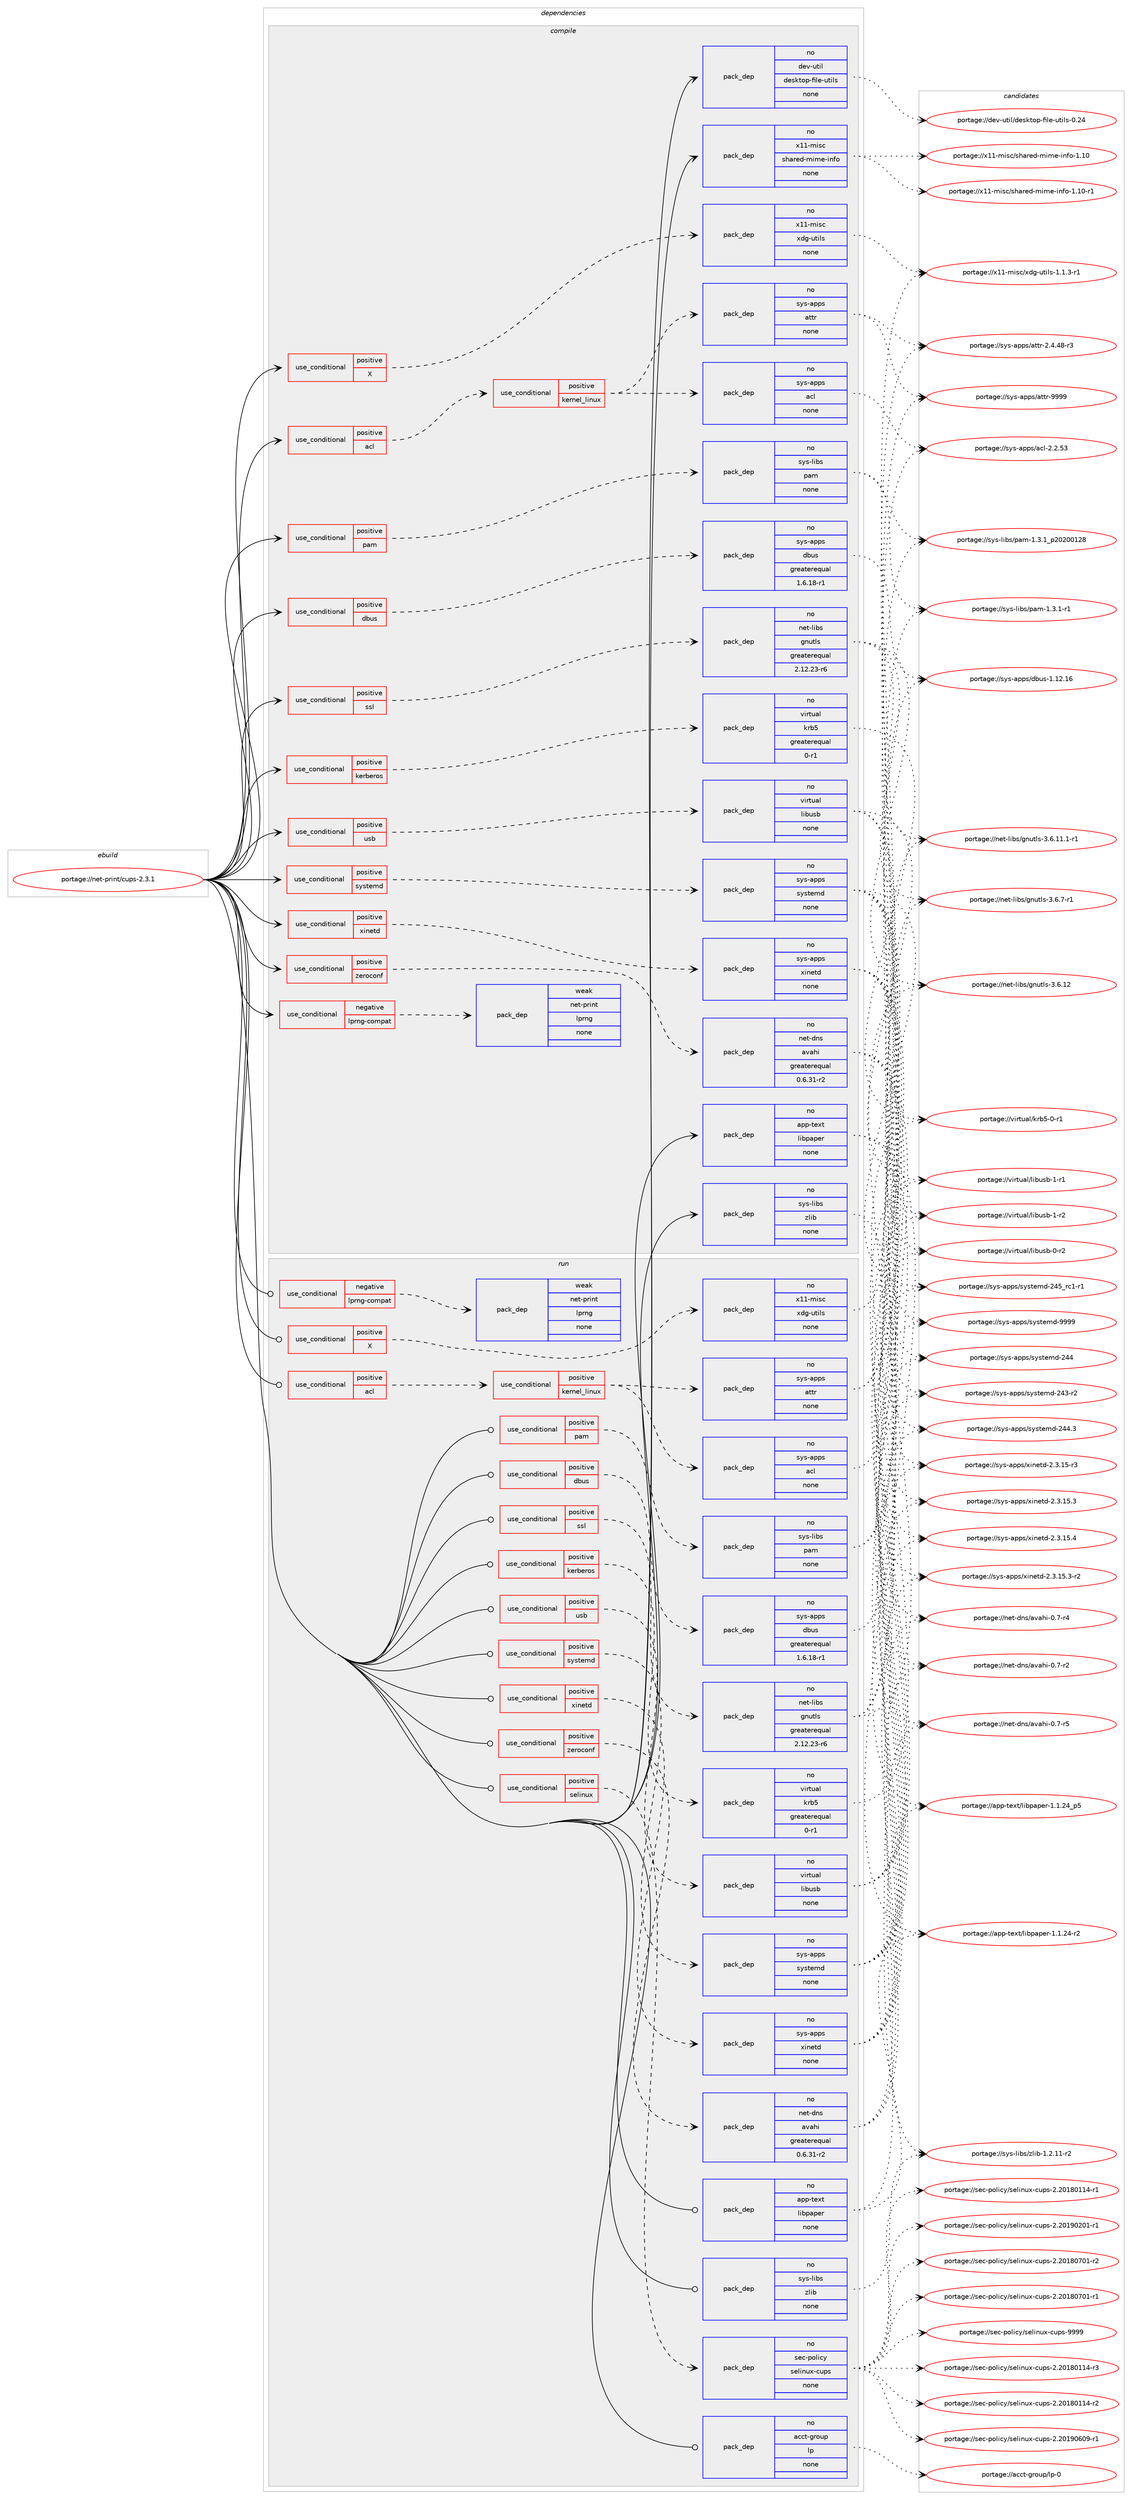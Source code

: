 digraph prolog {

# *************
# Graph options
# *************

newrank=true;
concentrate=true;
compound=true;
graph [rankdir=LR,fontname=Helvetica,fontsize=10,ranksep=1.5];#, ranksep=2.5, nodesep=0.2];
edge  [arrowhead=vee];
node  [fontname=Helvetica,fontsize=10];

# **********
# The ebuild
# **********

subgraph cluster_leftcol {
color=gray;
rank=same;
label=<<i>ebuild</i>>;
id [label="portage://net-print/cups-2.3.1", color=red, width=4, href="../net-print/cups-2.3.1.svg"];
}

# ****************
# The dependencies
# ****************

subgraph cluster_midcol {
color=gray;
label=<<i>dependencies</i>>;
subgraph cluster_compile {
fillcolor="#eeeeee";
style=filled;
label=<<i>compile</i>>;
subgraph cond22640 {
dependency112231 [label=<<TABLE BORDER="0" CELLBORDER="1" CELLSPACING="0" CELLPADDING="4"><TR><TD ROWSPAN="3" CELLPADDING="10">use_conditional</TD></TR><TR><TD>negative</TD></TR><TR><TD>lprng-compat</TD></TR></TABLE>>, shape=none, color=red];
subgraph pack87697 {
dependency112232 [label=<<TABLE BORDER="0" CELLBORDER="1" CELLSPACING="0" CELLPADDING="4" WIDTH="220"><TR><TD ROWSPAN="6" CELLPADDING="30">pack_dep</TD></TR><TR><TD WIDTH="110">weak</TD></TR><TR><TD>net-print</TD></TR><TR><TD>lprng</TD></TR><TR><TD>none</TD></TR><TR><TD></TD></TR></TABLE>>, shape=none, color=blue];
}
dependency112231:e -> dependency112232:w [weight=20,style="dashed",arrowhead="vee"];
}
id:e -> dependency112231:w [weight=20,style="solid",arrowhead="vee"];
subgraph cond22641 {
dependency112233 [label=<<TABLE BORDER="0" CELLBORDER="1" CELLSPACING="0" CELLPADDING="4"><TR><TD ROWSPAN="3" CELLPADDING="10">use_conditional</TD></TR><TR><TD>positive</TD></TR><TR><TD>X</TD></TR></TABLE>>, shape=none, color=red];
subgraph pack87698 {
dependency112234 [label=<<TABLE BORDER="0" CELLBORDER="1" CELLSPACING="0" CELLPADDING="4" WIDTH="220"><TR><TD ROWSPAN="6" CELLPADDING="30">pack_dep</TD></TR><TR><TD WIDTH="110">no</TD></TR><TR><TD>x11-misc</TD></TR><TR><TD>xdg-utils</TD></TR><TR><TD>none</TD></TR><TR><TD></TD></TR></TABLE>>, shape=none, color=blue];
}
dependency112233:e -> dependency112234:w [weight=20,style="dashed",arrowhead="vee"];
}
id:e -> dependency112233:w [weight=20,style="solid",arrowhead="vee"];
subgraph cond22642 {
dependency112235 [label=<<TABLE BORDER="0" CELLBORDER="1" CELLSPACING="0" CELLPADDING="4"><TR><TD ROWSPAN="3" CELLPADDING="10">use_conditional</TD></TR><TR><TD>positive</TD></TR><TR><TD>acl</TD></TR></TABLE>>, shape=none, color=red];
subgraph cond22643 {
dependency112236 [label=<<TABLE BORDER="0" CELLBORDER="1" CELLSPACING="0" CELLPADDING="4"><TR><TD ROWSPAN="3" CELLPADDING="10">use_conditional</TD></TR><TR><TD>positive</TD></TR><TR><TD>kernel_linux</TD></TR></TABLE>>, shape=none, color=red];
subgraph pack87699 {
dependency112237 [label=<<TABLE BORDER="0" CELLBORDER="1" CELLSPACING="0" CELLPADDING="4" WIDTH="220"><TR><TD ROWSPAN="6" CELLPADDING="30">pack_dep</TD></TR><TR><TD WIDTH="110">no</TD></TR><TR><TD>sys-apps</TD></TR><TR><TD>acl</TD></TR><TR><TD>none</TD></TR><TR><TD></TD></TR></TABLE>>, shape=none, color=blue];
}
dependency112236:e -> dependency112237:w [weight=20,style="dashed",arrowhead="vee"];
subgraph pack87700 {
dependency112238 [label=<<TABLE BORDER="0" CELLBORDER="1" CELLSPACING="0" CELLPADDING="4" WIDTH="220"><TR><TD ROWSPAN="6" CELLPADDING="30">pack_dep</TD></TR><TR><TD WIDTH="110">no</TD></TR><TR><TD>sys-apps</TD></TR><TR><TD>attr</TD></TR><TR><TD>none</TD></TR><TR><TD></TD></TR></TABLE>>, shape=none, color=blue];
}
dependency112236:e -> dependency112238:w [weight=20,style="dashed",arrowhead="vee"];
}
dependency112235:e -> dependency112236:w [weight=20,style="dashed",arrowhead="vee"];
}
id:e -> dependency112235:w [weight=20,style="solid",arrowhead="vee"];
subgraph cond22644 {
dependency112239 [label=<<TABLE BORDER="0" CELLBORDER="1" CELLSPACING="0" CELLPADDING="4"><TR><TD ROWSPAN="3" CELLPADDING="10">use_conditional</TD></TR><TR><TD>positive</TD></TR><TR><TD>dbus</TD></TR></TABLE>>, shape=none, color=red];
subgraph pack87701 {
dependency112240 [label=<<TABLE BORDER="0" CELLBORDER="1" CELLSPACING="0" CELLPADDING="4" WIDTH="220"><TR><TD ROWSPAN="6" CELLPADDING="30">pack_dep</TD></TR><TR><TD WIDTH="110">no</TD></TR><TR><TD>sys-apps</TD></TR><TR><TD>dbus</TD></TR><TR><TD>greaterequal</TD></TR><TR><TD>1.6.18-r1</TD></TR></TABLE>>, shape=none, color=blue];
}
dependency112239:e -> dependency112240:w [weight=20,style="dashed",arrowhead="vee"];
}
id:e -> dependency112239:w [weight=20,style="solid",arrowhead="vee"];
subgraph cond22645 {
dependency112241 [label=<<TABLE BORDER="0" CELLBORDER="1" CELLSPACING="0" CELLPADDING="4"><TR><TD ROWSPAN="3" CELLPADDING="10">use_conditional</TD></TR><TR><TD>positive</TD></TR><TR><TD>kerberos</TD></TR></TABLE>>, shape=none, color=red];
subgraph pack87702 {
dependency112242 [label=<<TABLE BORDER="0" CELLBORDER="1" CELLSPACING="0" CELLPADDING="4" WIDTH="220"><TR><TD ROWSPAN="6" CELLPADDING="30">pack_dep</TD></TR><TR><TD WIDTH="110">no</TD></TR><TR><TD>virtual</TD></TR><TR><TD>krb5</TD></TR><TR><TD>greaterequal</TD></TR><TR><TD>0-r1</TD></TR></TABLE>>, shape=none, color=blue];
}
dependency112241:e -> dependency112242:w [weight=20,style="dashed",arrowhead="vee"];
}
id:e -> dependency112241:w [weight=20,style="solid",arrowhead="vee"];
subgraph cond22646 {
dependency112243 [label=<<TABLE BORDER="0" CELLBORDER="1" CELLSPACING="0" CELLPADDING="4"><TR><TD ROWSPAN="3" CELLPADDING="10">use_conditional</TD></TR><TR><TD>positive</TD></TR><TR><TD>pam</TD></TR></TABLE>>, shape=none, color=red];
subgraph pack87703 {
dependency112244 [label=<<TABLE BORDER="0" CELLBORDER="1" CELLSPACING="0" CELLPADDING="4" WIDTH="220"><TR><TD ROWSPAN="6" CELLPADDING="30">pack_dep</TD></TR><TR><TD WIDTH="110">no</TD></TR><TR><TD>sys-libs</TD></TR><TR><TD>pam</TD></TR><TR><TD>none</TD></TR><TR><TD></TD></TR></TABLE>>, shape=none, color=blue];
}
dependency112243:e -> dependency112244:w [weight=20,style="dashed",arrowhead="vee"];
}
id:e -> dependency112243:w [weight=20,style="solid",arrowhead="vee"];
subgraph cond22647 {
dependency112245 [label=<<TABLE BORDER="0" CELLBORDER="1" CELLSPACING="0" CELLPADDING="4"><TR><TD ROWSPAN="3" CELLPADDING="10">use_conditional</TD></TR><TR><TD>positive</TD></TR><TR><TD>ssl</TD></TR></TABLE>>, shape=none, color=red];
subgraph pack87704 {
dependency112246 [label=<<TABLE BORDER="0" CELLBORDER="1" CELLSPACING="0" CELLPADDING="4" WIDTH="220"><TR><TD ROWSPAN="6" CELLPADDING="30">pack_dep</TD></TR><TR><TD WIDTH="110">no</TD></TR><TR><TD>net-libs</TD></TR><TR><TD>gnutls</TD></TR><TR><TD>greaterequal</TD></TR><TR><TD>2.12.23-r6</TD></TR></TABLE>>, shape=none, color=blue];
}
dependency112245:e -> dependency112246:w [weight=20,style="dashed",arrowhead="vee"];
}
id:e -> dependency112245:w [weight=20,style="solid",arrowhead="vee"];
subgraph cond22648 {
dependency112247 [label=<<TABLE BORDER="0" CELLBORDER="1" CELLSPACING="0" CELLPADDING="4"><TR><TD ROWSPAN="3" CELLPADDING="10">use_conditional</TD></TR><TR><TD>positive</TD></TR><TR><TD>systemd</TD></TR></TABLE>>, shape=none, color=red];
subgraph pack87705 {
dependency112248 [label=<<TABLE BORDER="0" CELLBORDER="1" CELLSPACING="0" CELLPADDING="4" WIDTH="220"><TR><TD ROWSPAN="6" CELLPADDING="30">pack_dep</TD></TR><TR><TD WIDTH="110">no</TD></TR><TR><TD>sys-apps</TD></TR><TR><TD>systemd</TD></TR><TR><TD>none</TD></TR><TR><TD></TD></TR></TABLE>>, shape=none, color=blue];
}
dependency112247:e -> dependency112248:w [weight=20,style="dashed",arrowhead="vee"];
}
id:e -> dependency112247:w [weight=20,style="solid",arrowhead="vee"];
subgraph cond22649 {
dependency112249 [label=<<TABLE BORDER="0" CELLBORDER="1" CELLSPACING="0" CELLPADDING="4"><TR><TD ROWSPAN="3" CELLPADDING="10">use_conditional</TD></TR><TR><TD>positive</TD></TR><TR><TD>usb</TD></TR></TABLE>>, shape=none, color=red];
subgraph pack87706 {
dependency112250 [label=<<TABLE BORDER="0" CELLBORDER="1" CELLSPACING="0" CELLPADDING="4" WIDTH="220"><TR><TD ROWSPAN="6" CELLPADDING="30">pack_dep</TD></TR><TR><TD WIDTH="110">no</TD></TR><TR><TD>virtual</TD></TR><TR><TD>libusb</TD></TR><TR><TD>none</TD></TR><TR><TD></TD></TR></TABLE>>, shape=none, color=blue];
}
dependency112249:e -> dependency112250:w [weight=20,style="dashed",arrowhead="vee"];
}
id:e -> dependency112249:w [weight=20,style="solid",arrowhead="vee"];
subgraph cond22650 {
dependency112251 [label=<<TABLE BORDER="0" CELLBORDER="1" CELLSPACING="0" CELLPADDING="4"><TR><TD ROWSPAN="3" CELLPADDING="10">use_conditional</TD></TR><TR><TD>positive</TD></TR><TR><TD>xinetd</TD></TR></TABLE>>, shape=none, color=red];
subgraph pack87707 {
dependency112252 [label=<<TABLE BORDER="0" CELLBORDER="1" CELLSPACING="0" CELLPADDING="4" WIDTH="220"><TR><TD ROWSPAN="6" CELLPADDING="30">pack_dep</TD></TR><TR><TD WIDTH="110">no</TD></TR><TR><TD>sys-apps</TD></TR><TR><TD>xinetd</TD></TR><TR><TD>none</TD></TR><TR><TD></TD></TR></TABLE>>, shape=none, color=blue];
}
dependency112251:e -> dependency112252:w [weight=20,style="dashed",arrowhead="vee"];
}
id:e -> dependency112251:w [weight=20,style="solid",arrowhead="vee"];
subgraph cond22651 {
dependency112253 [label=<<TABLE BORDER="0" CELLBORDER="1" CELLSPACING="0" CELLPADDING="4"><TR><TD ROWSPAN="3" CELLPADDING="10">use_conditional</TD></TR><TR><TD>positive</TD></TR><TR><TD>zeroconf</TD></TR></TABLE>>, shape=none, color=red];
subgraph pack87708 {
dependency112254 [label=<<TABLE BORDER="0" CELLBORDER="1" CELLSPACING="0" CELLPADDING="4" WIDTH="220"><TR><TD ROWSPAN="6" CELLPADDING="30">pack_dep</TD></TR><TR><TD WIDTH="110">no</TD></TR><TR><TD>net-dns</TD></TR><TR><TD>avahi</TD></TR><TR><TD>greaterequal</TD></TR><TR><TD>0.6.31-r2</TD></TR></TABLE>>, shape=none, color=blue];
}
dependency112253:e -> dependency112254:w [weight=20,style="dashed",arrowhead="vee"];
}
id:e -> dependency112253:w [weight=20,style="solid",arrowhead="vee"];
subgraph pack87709 {
dependency112255 [label=<<TABLE BORDER="0" CELLBORDER="1" CELLSPACING="0" CELLPADDING="4" WIDTH="220"><TR><TD ROWSPAN="6" CELLPADDING="30">pack_dep</TD></TR><TR><TD WIDTH="110">no</TD></TR><TR><TD>app-text</TD></TR><TR><TD>libpaper</TD></TR><TR><TD>none</TD></TR><TR><TD></TD></TR></TABLE>>, shape=none, color=blue];
}
id:e -> dependency112255:w [weight=20,style="solid",arrowhead="vee"];
subgraph pack87710 {
dependency112256 [label=<<TABLE BORDER="0" CELLBORDER="1" CELLSPACING="0" CELLPADDING="4" WIDTH="220"><TR><TD ROWSPAN="6" CELLPADDING="30">pack_dep</TD></TR><TR><TD WIDTH="110">no</TD></TR><TR><TD>dev-util</TD></TR><TR><TD>desktop-file-utils</TD></TR><TR><TD>none</TD></TR><TR><TD></TD></TR></TABLE>>, shape=none, color=blue];
}
id:e -> dependency112256:w [weight=20,style="solid",arrowhead="vee"];
subgraph pack87711 {
dependency112257 [label=<<TABLE BORDER="0" CELLBORDER="1" CELLSPACING="0" CELLPADDING="4" WIDTH="220"><TR><TD ROWSPAN="6" CELLPADDING="30">pack_dep</TD></TR><TR><TD WIDTH="110">no</TD></TR><TR><TD>sys-libs</TD></TR><TR><TD>zlib</TD></TR><TR><TD>none</TD></TR><TR><TD></TD></TR></TABLE>>, shape=none, color=blue];
}
id:e -> dependency112257:w [weight=20,style="solid",arrowhead="vee"];
subgraph pack87712 {
dependency112258 [label=<<TABLE BORDER="0" CELLBORDER="1" CELLSPACING="0" CELLPADDING="4" WIDTH="220"><TR><TD ROWSPAN="6" CELLPADDING="30">pack_dep</TD></TR><TR><TD WIDTH="110">no</TD></TR><TR><TD>x11-misc</TD></TR><TR><TD>shared-mime-info</TD></TR><TR><TD>none</TD></TR><TR><TD></TD></TR></TABLE>>, shape=none, color=blue];
}
id:e -> dependency112258:w [weight=20,style="solid",arrowhead="vee"];
}
subgraph cluster_compileandrun {
fillcolor="#eeeeee";
style=filled;
label=<<i>compile and run</i>>;
}
subgraph cluster_run {
fillcolor="#eeeeee";
style=filled;
label=<<i>run</i>>;
subgraph cond22652 {
dependency112259 [label=<<TABLE BORDER="0" CELLBORDER="1" CELLSPACING="0" CELLPADDING="4"><TR><TD ROWSPAN="3" CELLPADDING="10">use_conditional</TD></TR><TR><TD>negative</TD></TR><TR><TD>lprng-compat</TD></TR></TABLE>>, shape=none, color=red];
subgraph pack87713 {
dependency112260 [label=<<TABLE BORDER="0" CELLBORDER="1" CELLSPACING="0" CELLPADDING="4" WIDTH="220"><TR><TD ROWSPAN="6" CELLPADDING="30">pack_dep</TD></TR><TR><TD WIDTH="110">weak</TD></TR><TR><TD>net-print</TD></TR><TR><TD>lprng</TD></TR><TR><TD>none</TD></TR><TR><TD></TD></TR></TABLE>>, shape=none, color=blue];
}
dependency112259:e -> dependency112260:w [weight=20,style="dashed",arrowhead="vee"];
}
id:e -> dependency112259:w [weight=20,style="solid",arrowhead="odot"];
subgraph cond22653 {
dependency112261 [label=<<TABLE BORDER="0" CELLBORDER="1" CELLSPACING="0" CELLPADDING="4"><TR><TD ROWSPAN="3" CELLPADDING="10">use_conditional</TD></TR><TR><TD>positive</TD></TR><TR><TD>X</TD></TR></TABLE>>, shape=none, color=red];
subgraph pack87714 {
dependency112262 [label=<<TABLE BORDER="0" CELLBORDER="1" CELLSPACING="0" CELLPADDING="4" WIDTH="220"><TR><TD ROWSPAN="6" CELLPADDING="30">pack_dep</TD></TR><TR><TD WIDTH="110">no</TD></TR><TR><TD>x11-misc</TD></TR><TR><TD>xdg-utils</TD></TR><TR><TD>none</TD></TR><TR><TD></TD></TR></TABLE>>, shape=none, color=blue];
}
dependency112261:e -> dependency112262:w [weight=20,style="dashed",arrowhead="vee"];
}
id:e -> dependency112261:w [weight=20,style="solid",arrowhead="odot"];
subgraph cond22654 {
dependency112263 [label=<<TABLE BORDER="0" CELLBORDER="1" CELLSPACING="0" CELLPADDING="4"><TR><TD ROWSPAN="3" CELLPADDING="10">use_conditional</TD></TR><TR><TD>positive</TD></TR><TR><TD>acl</TD></TR></TABLE>>, shape=none, color=red];
subgraph cond22655 {
dependency112264 [label=<<TABLE BORDER="0" CELLBORDER="1" CELLSPACING="0" CELLPADDING="4"><TR><TD ROWSPAN="3" CELLPADDING="10">use_conditional</TD></TR><TR><TD>positive</TD></TR><TR><TD>kernel_linux</TD></TR></TABLE>>, shape=none, color=red];
subgraph pack87715 {
dependency112265 [label=<<TABLE BORDER="0" CELLBORDER="1" CELLSPACING="0" CELLPADDING="4" WIDTH="220"><TR><TD ROWSPAN="6" CELLPADDING="30">pack_dep</TD></TR><TR><TD WIDTH="110">no</TD></TR><TR><TD>sys-apps</TD></TR><TR><TD>acl</TD></TR><TR><TD>none</TD></TR><TR><TD></TD></TR></TABLE>>, shape=none, color=blue];
}
dependency112264:e -> dependency112265:w [weight=20,style="dashed",arrowhead="vee"];
subgraph pack87716 {
dependency112266 [label=<<TABLE BORDER="0" CELLBORDER="1" CELLSPACING="0" CELLPADDING="4" WIDTH="220"><TR><TD ROWSPAN="6" CELLPADDING="30">pack_dep</TD></TR><TR><TD WIDTH="110">no</TD></TR><TR><TD>sys-apps</TD></TR><TR><TD>attr</TD></TR><TR><TD>none</TD></TR><TR><TD></TD></TR></TABLE>>, shape=none, color=blue];
}
dependency112264:e -> dependency112266:w [weight=20,style="dashed",arrowhead="vee"];
}
dependency112263:e -> dependency112264:w [weight=20,style="dashed",arrowhead="vee"];
}
id:e -> dependency112263:w [weight=20,style="solid",arrowhead="odot"];
subgraph cond22656 {
dependency112267 [label=<<TABLE BORDER="0" CELLBORDER="1" CELLSPACING="0" CELLPADDING="4"><TR><TD ROWSPAN="3" CELLPADDING="10">use_conditional</TD></TR><TR><TD>positive</TD></TR><TR><TD>dbus</TD></TR></TABLE>>, shape=none, color=red];
subgraph pack87717 {
dependency112268 [label=<<TABLE BORDER="0" CELLBORDER="1" CELLSPACING="0" CELLPADDING="4" WIDTH="220"><TR><TD ROWSPAN="6" CELLPADDING="30">pack_dep</TD></TR><TR><TD WIDTH="110">no</TD></TR><TR><TD>sys-apps</TD></TR><TR><TD>dbus</TD></TR><TR><TD>greaterequal</TD></TR><TR><TD>1.6.18-r1</TD></TR></TABLE>>, shape=none, color=blue];
}
dependency112267:e -> dependency112268:w [weight=20,style="dashed",arrowhead="vee"];
}
id:e -> dependency112267:w [weight=20,style="solid",arrowhead="odot"];
subgraph cond22657 {
dependency112269 [label=<<TABLE BORDER="0" CELLBORDER="1" CELLSPACING="0" CELLPADDING="4"><TR><TD ROWSPAN="3" CELLPADDING="10">use_conditional</TD></TR><TR><TD>positive</TD></TR><TR><TD>kerberos</TD></TR></TABLE>>, shape=none, color=red];
subgraph pack87718 {
dependency112270 [label=<<TABLE BORDER="0" CELLBORDER="1" CELLSPACING="0" CELLPADDING="4" WIDTH="220"><TR><TD ROWSPAN="6" CELLPADDING="30">pack_dep</TD></TR><TR><TD WIDTH="110">no</TD></TR><TR><TD>virtual</TD></TR><TR><TD>krb5</TD></TR><TR><TD>greaterequal</TD></TR><TR><TD>0-r1</TD></TR></TABLE>>, shape=none, color=blue];
}
dependency112269:e -> dependency112270:w [weight=20,style="dashed",arrowhead="vee"];
}
id:e -> dependency112269:w [weight=20,style="solid",arrowhead="odot"];
subgraph cond22658 {
dependency112271 [label=<<TABLE BORDER="0" CELLBORDER="1" CELLSPACING="0" CELLPADDING="4"><TR><TD ROWSPAN="3" CELLPADDING="10">use_conditional</TD></TR><TR><TD>positive</TD></TR><TR><TD>pam</TD></TR></TABLE>>, shape=none, color=red];
subgraph pack87719 {
dependency112272 [label=<<TABLE BORDER="0" CELLBORDER="1" CELLSPACING="0" CELLPADDING="4" WIDTH="220"><TR><TD ROWSPAN="6" CELLPADDING="30">pack_dep</TD></TR><TR><TD WIDTH="110">no</TD></TR><TR><TD>sys-libs</TD></TR><TR><TD>pam</TD></TR><TR><TD>none</TD></TR><TR><TD></TD></TR></TABLE>>, shape=none, color=blue];
}
dependency112271:e -> dependency112272:w [weight=20,style="dashed",arrowhead="vee"];
}
id:e -> dependency112271:w [weight=20,style="solid",arrowhead="odot"];
subgraph cond22659 {
dependency112273 [label=<<TABLE BORDER="0" CELLBORDER="1" CELLSPACING="0" CELLPADDING="4"><TR><TD ROWSPAN="3" CELLPADDING="10">use_conditional</TD></TR><TR><TD>positive</TD></TR><TR><TD>selinux</TD></TR></TABLE>>, shape=none, color=red];
subgraph pack87720 {
dependency112274 [label=<<TABLE BORDER="0" CELLBORDER="1" CELLSPACING="0" CELLPADDING="4" WIDTH="220"><TR><TD ROWSPAN="6" CELLPADDING="30">pack_dep</TD></TR><TR><TD WIDTH="110">no</TD></TR><TR><TD>sec-policy</TD></TR><TR><TD>selinux-cups</TD></TR><TR><TD>none</TD></TR><TR><TD></TD></TR></TABLE>>, shape=none, color=blue];
}
dependency112273:e -> dependency112274:w [weight=20,style="dashed",arrowhead="vee"];
}
id:e -> dependency112273:w [weight=20,style="solid",arrowhead="odot"];
subgraph cond22660 {
dependency112275 [label=<<TABLE BORDER="0" CELLBORDER="1" CELLSPACING="0" CELLPADDING="4"><TR><TD ROWSPAN="3" CELLPADDING="10">use_conditional</TD></TR><TR><TD>positive</TD></TR><TR><TD>ssl</TD></TR></TABLE>>, shape=none, color=red];
subgraph pack87721 {
dependency112276 [label=<<TABLE BORDER="0" CELLBORDER="1" CELLSPACING="0" CELLPADDING="4" WIDTH="220"><TR><TD ROWSPAN="6" CELLPADDING="30">pack_dep</TD></TR><TR><TD WIDTH="110">no</TD></TR><TR><TD>net-libs</TD></TR><TR><TD>gnutls</TD></TR><TR><TD>greaterequal</TD></TR><TR><TD>2.12.23-r6</TD></TR></TABLE>>, shape=none, color=blue];
}
dependency112275:e -> dependency112276:w [weight=20,style="dashed",arrowhead="vee"];
}
id:e -> dependency112275:w [weight=20,style="solid",arrowhead="odot"];
subgraph cond22661 {
dependency112277 [label=<<TABLE BORDER="0" CELLBORDER="1" CELLSPACING="0" CELLPADDING="4"><TR><TD ROWSPAN="3" CELLPADDING="10">use_conditional</TD></TR><TR><TD>positive</TD></TR><TR><TD>systemd</TD></TR></TABLE>>, shape=none, color=red];
subgraph pack87722 {
dependency112278 [label=<<TABLE BORDER="0" CELLBORDER="1" CELLSPACING="0" CELLPADDING="4" WIDTH="220"><TR><TD ROWSPAN="6" CELLPADDING="30">pack_dep</TD></TR><TR><TD WIDTH="110">no</TD></TR><TR><TD>sys-apps</TD></TR><TR><TD>systemd</TD></TR><TR><TD>none</TD></TR><TR><TD></TD></TR></TABLE>>, shape=none, color=blue];
}
dependency112277:e -> dependency112278:w [weight=20,style="dashed",arrowhead="vee"];
}
id:e -> dependency112277:w [weight=20,style="solid",arrowhead="odot"];
subgraph cond22662 {
dependency112279 [label=<<TABLE BORDER="0" CELLBORDER="1" CELLSPACING="0" CELLPADDING="4"><TR><TD ROWSPAN="3" CELLPADDING="10">use_conditional</TD></TR><TR><TD>positive</TD></TR><TR><TD>usb</TD></TR></TABLE>>, shape=none, color=red];
subgraph pack87723 {
dependency112280 [label=<<TABLE BORDER="0" CELLBORDER="1" CELLSPACING="0" CELLPADDING="4" WIDTH="220"><TR><TD ROWSPAN="6" CELLPADDING="30">pack_dep</TD></TR><TR><TD WIDTH="110">no</TD></TR><TR><TD>virtual</TD></TR><TR><TD>libusb</TD></TR><TR><TD>none</TD></TR><TR><TD></TD></TR></TABLE>>, shape=none, color=blue];
}
dependency112279:e -> dependency112280:w [weight=20,style="dashed",arrowhead="vee"];
}
id:e -> dependency112279:w [weight=20,style="solid",arrowhead="odot"];
subgraph cond22663 {
dependency112281 [label=<<TABLE BORDER="0" CELLBORDER="1" CELLSPACING="0" CELLPADDING="4"><TR><TD ROWSPAN="3" CELLPADDING="10">use_conditional</TD></TR><TR><TD>positive</TD></TR><TR><TD>xinetd</TD></TR></TABLE>>, shape=none, color=red];
subgraph pack87724 {
dependency112282 [label=<<TABLE BORDER="0" CELLBORDER="1" CELLSPACING="0" CELLPADDING="4" WIDTH="220"><TR><TD ROWSPAN="6" CELLPADDING="30">pack_dep</TD></TR><TR><TD WIDTH="110">no</TD></TR><TR><TD>sys-apps</TD></TR><TR><TD>xinetd</TD></TR><TR><TD>none</TD></TR><TR><TD></TD></TR></TABLE>>, shape=none, color=blue];
}
dependency112281:e -> dependency112282:w [weight=20,style="dashed",arrowhead="vee"];
}
id:e -> dependency112281:w [weight=20,style="solid",arrowhead="odot"];
subgraph cond22664 {
dependency112283 [label=<<TABLE BORDER="0" CELLBORDER="1" CELLSPACING="0" CELLPADDING="4"><TR><TD ROWSPAN="3" CELLPADDING="10">use_conditional</TD></TR><TR><TD>positive</TD></TR><TR><TD>zeroconf</TD></TR></TABLE>>, shape=none, color=red];
subgraph pack87725 {
dependency112284 [label=<<TABLE BORDER="0" CELLBORDER="1" CELLSPACING="0" CELLPADDING="4" WIDTH="220"><TR><TD ROWSPAN="6" CELLPADDING="30">pack_dep</TD></TR><TR><TD WIDTH="110">no</TD></TR><TR><TD>net-dns</TD></TR><TR><TD>avahi</TD></TR><TR><TD>greaterequal</TD></TR><TR><TD>0.6.31-r2</TD></TR></TABLE>>, shape=none, color=blue];
}
dependency112283:e -> dependency112284:w [weight=20,style="dashed",arrowhead="vee"];
}
id:e -> dependency112283:w [weight=20,style="solid",arrowhead="odot"];
subgraph pack87726 {
dependency112285 [label=<<TABLE BORDER="0" CELLBORDER="1" CELLSPACING="0" CELLPADDING="4" WIDTH="220"><TR><TD ROWSPAN="6" CELLPADDING="30">pack_dep</TD></TR><TR><TD WIDTH="110">no</TD></TR><TR><TD>acct-group</TD></TR><TR><TD>lp</TD></TR><TR><TD>none</TD></TR><TR><TD></TD></TR></TABLE>>, shape=none, color=blue];
}
id:e -> dependency112285:w [weight=20,style="solid",arrowhead="odot"];
subgraph pack87727 {
dependency112286 [label=<<TABLE BORDER="0" CELLBORDER="1" CELLSPACING="0" CELLPADDING="4" WIDTH="220"><TR><TD ROWSPAN="6" CELLPADDING="30">pack_dep</TD></TR><TR><TD WIDTH="110">no</TD></TR><TR><TD>app-text</TD></TR><TR><TD>libpaper</TD></TR><TR><TD>none</TD></TR><TR><TD></TD></TR></TABLE>>, shape=none, color=blue];
}
id:e -> dependency112286:w [weight=20,style="solid",arrowhead="odot"];
subgraph pack87728 {
dependency112287 [label=<<TABLE BORDER="0" CELLBORDER="1" CELLSPACING="0" CELLPADDING="4" WIDTH="220"><TR><TD ROWSPAN="6" CELLPADDING="30">pack_dep</TD></TR><TR><TD WIDTH="110">no</TD></TR><TR><TD>sys-libs</TD></TR><TR><TD>zlib</TD></TR><TR><TD>none</TD></TR><TR><TD></TD></TR></TABLE>>, shape=none, color=blue];
}
id:e -> dependency112287:w [weight=20,style="solid",arrowhead="odot"];
}
}

# **************
# The candidates
# **************

subgraph cluster_choices {
rank=same;
color=gray;
label=<<i>candidates</i>>;

subgraph choice87697 {
color=black;
nodesep=1;
}
subgraph choice87698 {
color=black;
nodesep=1;
choice1204949451091051159947120100103451171161051081154549464946514511449 [label="portage://x11-misc/xdg-utils-1.1.3-r1", color=red, width=4,href="../x11-misc/xdg-utils-1.1.3-r1.svg"];
dependency112234:e -> choice1204949451091051159947120100103451171161051081154549464946514511449:w [style=dotted,weight="100"];
}
subgraph choice87699 {
color=black;
nodesep=1;
choice115121115459711211211547979910845504650465351 [label="portage://sys-apps/acl-2.2.53", color=red, width=4,href="../sys-apps/acl-2.2.53.svg"];
dependency112237:e -> choice115121115459711211211547979910845504650465351:w [style=dotted,weight="100"];
}
subgraph choice87700 {
color=black;
nodesep=1;
choice115121115459711211211547971161161144557575757 [label="portage://sys-apps/attr-9999", color=red, width=4,href="../sys-apps/attr-9999.svg"];
choice11512111545971121121154797116116114455046524652564511451 [label="portage://sys-apps/attr-2.4.48-r3", color=red, width=4,href="../sys-apps/attr-2.4.48-r3.svg"];
dependency112238:e -> choice115121115459711211211547971161161144557575757:w [style=dotted,weight="100"];
dependency112238:e -> choice11512111545971121121154797116116114455046524652564511451:w [style=dotted,weight="100"];
}
subgraph choice87701 {
color=black;
nodesep=1;
choice115121115459711211211547100981171154549464950464954 [label="portage://sys-apps/dbus-1.12.16", color=red, width=4,href="../sys-apps/dbus-1.12.16.svg"];
dependency112240:e -> choice115121115459711211211547100981171154549464950464954:w [style=dotted,weight="100"];
}
subgraph choice87702 {
color=black;
nodesep=1;
choice1181051141161179710847107114985345484511449 [label="portage://virtual/krb5-0-r1", color=red, width=4,href="../virtual/krb5-0-r1.svg"];
dependency112242:e -> choice1181051141161179710847107114985345484511449:w [style=dotted,weight="100"];
}
subgraph choice87703 {
color=black;
nodesep=1;
choice11512111545108105981154711297109454946514649951125048504848495056 [label="portage://sys-libs/pam-1.3.1_p20200128", color=red, width=4,href="../sys-libs/pam-1.3.1_p20200128.svg"];
choice115121115451081059811547112971094549465146494511449 [label="portage://sys-libs/pam-1.3.1-r1", color=red, width=4,href="../sys-libs/pam-1.3.1-r1.svg"];
dependency112244:e -> choice11512111545108105981154711297109454946514649951125048504848495056:w [style=dotted,weight="100"];
dependency112244:e -> choice115121115451081059811547112971094549465146494511449:w [style=dotted,weight="100"];
}
subgraph choice87704 {
color=black;
nodesep=1;
choice1101011164510810598115471031101171161081154551465446554511449 [label="portage://net-libs/gnutls-3.6.7-r1", color=red, width=4,href="../net-libs/gnutls-3.6.7-r1.svg"];
choice11010111645108105981154710311011711610811545514654464950 [label="portage://net-libs/gnutls-3.6.12", color=red, width=4,href="../net-libs/gnutls-3.6.12.svg"];
choice1101011164510810598115471031101171161081154551465446494946494511449 [label="portage://net-libs/gnutls-3.6.11.1-r1", color=red, width=4,href="../net-libs/gnutls-3.6.11.1-r1.svg"];
dependency112246:e -> choice1101011164510810598115471031101171161081154551465446554511449:w [style=dotted,weight="100"];
dependency112246:e -> choice11010111645108105981154710311011711610811545514654464950:w [style=dotted,weight="100"];
dependency112246:e -> choice1101011164510810598115471031101171161081154551465446494946494511449:w [style=dotted,weight="100"];
}
subgraph choice87705 {
color=black;
nodesep=1;
choice1151211154597112112115471151211151161011091004557575757 [label="portage://sys-apps/systemd-9999", color=red, width=4,href="../sys-apps/systemd-9999.svg"];
choice115121115459711211211547115121115116101109100455052539511499494511449 [label="portage://sys-apps/systemd-245_rc1-r1", color=red, width=4,href="../sys-apps/systemd-245_rc1-r1.svg"];
choice115121115459711211211547115121115116101109100455052524651 [label="portage://sys-apps/systemd-244.3", color=red, width=4,href="../sys-apps/systemd-244.3.svg"];
choice11512111545971121121154711512111511610110910045505252 [label="portage://sys-apps/systemd-244", color=red, width=4,href="../sys-apps/systemd-244.svg"];
choice115121115459711211211547115121115116101109100455052514511450 [label="portage://sys-apps/systemd-243-r2", color=red, width=4,href="../sys-apps/systemd-243-r2.svg"];
dependency112248:e -> choice1151211154597112112115471151211151161011091004557575757:w [style=dotted,weight="100"];
dependency112248:e -> choice115121115459711211211547115121115116101109100455052539511499494511449:w [style=dotted,weight="100"];
dependency112248:e -> choice115121115459711211211547115121115116101109100455052524651:w [style=dotted,weight="100"];
dependency112248:e -> choice11512111545971121121154711512111511610110910045505252:w [style=dotted,weight="100"];
dependency112248:e -> choice115121115459711211211547115121115116101109100455052514511450:w [style=dotted,weight="100"];
}
subgraph choice87706 {
color=black;
nodesep=1;
choice1181051141161179710847108105981171159845494511450 [label="portage://virtual/libusb-1-r2", color=red, width=4,href="../virtual/libusb-1-r2.svg"];
choice1181051141161179710847108105981171159845494511449 [label="portage://virtual/libusb-1-r1", color=red, width=4,href="../virtual/libusb-1-r1.svg"];
choice1181051141161179710847108105981171159845484511450 [label="portage://virtual/libusb-0-r2", color=red, width=4,href="../virtual/libusb-0-r2.svg"];
dependency112250:e -> choice1181051141161179710847108105981171159845494511450:w [style=dotted,weight="100"];
dependency112250:e -> choice1181051141161179710847108105981171159845494511449:w [style=dotted,weight="100"];
dependency112250:e -> choice1181051141161179710847108105981171159845484511450:w [style=dotted,weight="100"];
}
subgraph choice87707 {
color=black;
nodesep=1;
choice115121115459711211211547120105110101116100455046514649534652 [label="portage://sys-apps/xinetd-2.3.15.4", color=red, width=4,href="../sys-apps/xinetd-2.3.15.4.svg"];
choice1151211154597112112115471201051101011161004550465146495346514511450 [label="portage://sys-apps/xinetd-2.3.15.3-r2", color=red, width=4,href="../sys-apps/xinetd-2.3.15.3-r2.svg"];
choice115121115459711211211547120105110101116100455046514649534651 [label="portage://sys-apps/xinetd-2.3.15.3", color=red, width=4,href="../sys-apps/xinetd-2.3.15.3.svg"];
choice115121115459711211211547120105110101116100455046514649534511451 [label="portage://sys-apps/xinetd-2.3.15-r3", color=red, width=4,href="../sys-apps/xinetd-2.3.15-r3.svg"];
dependency112252:e -> choice115121115459711211211547120105110101116100455046514649534652:w [style=dotted,weight="100"];
dependency112252:e -> choice1151211154597112112115471201051101011161004550465146495346514511450:w [style=dotted,weight="100"];
dependency112252:e -> choice115121115459711211211547120105110101116100455046514649534651:w [style=dotted,weight="100"];
dependency112252:e -> choice115121115459711211211547120105110101116100455046514649534511451:w [style=dotted,weight="100"];
}
subgraph choice87708 {
color=black;
nodesep=1;
choice11010111645100110115479711897104105454846554511453 [label="portage://net-dns/avahi-0.7-r5", color=red, width=4,href="../net-dns/avahi-0.7-r5.svg"];
choice11010111645100110115479711897104105454846554511452 [label="portage://net-dns/avahi-0.7-r4", color=red, width=4,href="../net-dns/avahi-0.7-r4.svg"];
choice11010111645100110115479711897104105454846554511450 [label="portage://net-dns/avahi-0.7-r2", color=red, width=4,href="../net-dns/avahi-0.7-r2.svg"];
dependency112254:e -> choice11010111645100110115479711897104105454846554511453:w [style=dotted,weight="100"];
dependency112254:e -> choice11010111645100110115479711897104105454846554511452:w [style=dotted,weight="100"];
dependency112254:e -> choice11010111645100110115479711897104105454846554511450:w [style=dotted,weight="100"];
}
subgraph choice87709 {
color=black;
nodesep=1;
choice9711211245116101120116471081059811297112101114454946494650529511253 [label="portage://app-text/libpaper-1.1.24_p5", color=red, width=4,href="../app-text/libpaper-1.1.24_p5.svg"];
choice9711211245116101120116471081059811297112101114454946494650524511450 [label="portage://app-text/libpaper-1.1.24-r2", color=red, width=4,href="../app-text/libpaper-1.1.24-r2.svg"];
dependency112255:e -> choice9711211245116101120116471081059811297112101114454946494650529511253:w [style=dotted,weight="100"];
dependency112255:e -> choice9711211245116101120116471081059811297112101114454946494650524511450:w [style=dotted,weight="100"];
}
subgraph choice87710 {
color=black;
nodesep=1;
choice100101118451171161051084710010111510711611111245102105108101451171161051081154548465052 [label="portage://dev-util/desktop-file-utils-0.24", color=red, width=4,href="../dev-util/desktop-file-utils-0.24.svg"];
dependency112256:e -> choice100101118451171161051084710010111510711611111245102105108101451171161051081154548465052:w [style=dotted,weight="100"];
}
subgraph choice87711 {
color=black;
nodesep=1;
choice11512111545108105981154712210810598454946504649494511450 [label="portage://sys-libs/zlib-1.2.11-r2", color=red, width=4,href="../sys-libs/zlib-1.2.11-r2.svg"];
dependency112257:e -> choice11512111545108105981154712210810598454946504649494511450:w [style=dotted,weight="100"];
}
subgraph choice87712 {
color=black;
nodesep=1;
choice120494945109105115994711510497114101100451091051091014510511010211145494649484511449 [label="portage://x11-misc/shared-mime-info-1.10-r1", color=red, width=4,href="../x11-misc/shared-mime-info-1.10-r1.svg"];
choice12049494510910511599471151049711410110045109105109101451051101021114549464948 [label="portage://x11-misc/shared-mime-info-1.10", color=red, width=4,href="../x11-misc/shared-mime-info-1.10.svg"];
dependency112258:e -> choice120494945109105115994711510497114101100451091051091014510511010211145494649484511449:w [style=dotted,weight="100"];
dependency112258:e -> choice12049494510910511599471151049711410110045109105109101451051101021114549464948:w [style=dotted,weight="100"];
}
subgraph choice87713 {
color=black;
nodesep=1;
}
subgraph choice87714 {
color=black;
nodesep=1;
choice1204949451091051159947120100103451171161051081154549464946514511449 [label="portage://x11-misc/xdg-utils-1.1.3-r1", color=red, width=4,href="../x11-misc/xdg-utils-1.1.3-r1.svg"];
dependency112262:e -> choice1204949451091051159947120100103451171161051081154549464946514511449:w [style=dotted,weight="100"];
}
subgraph choice87715 {
color=black;
nodesep=1;
choice115121115459711211211547979910845504650465351 [label="portage://sys-apps/acl-2.2.53", color=red, width=4,href="../sys-apps/acl-2.2.53.svg"];
dependency112265:e -> choice115121115459711211211547979910845504650465351:w [style=dotted,weight="100"];
}
subgraph choice87716 {
color=black;
nodesep=1;
choice115121115459711211211547971161161144557575757 [label="portage://sys-apps/attr-9999", color=red, width=4,href="../sys-apps/attr-9999.svg"];
choice11512111545971121121154797116116114455046524652564511451 [label="portage://sys-apps/attr-2.4.48-r3", color=red, width=4,href="../sys-apps/attr-2.4.48-r3.svg"];
dependency112266:e -> choice115121115459711211211547971161161144557575757:w [style=dotted,weight="100"];
dependency112266:e -> choice11512111545971121121154797116116114455046524652564511451:w [style=dotted,weight="100"];
}
subgraph choice87717 {
color=black;
nodesep=1;
choice115121115459711211211547100981171154549464950464954 [label="portage://sys-apps/dbus-1.12.16", color=red, width=4,href="../sys-apps/dbus-1.12.16.svg"];
dependency112268:e -> choice115121115459711211211547100981171154549464950464954:w [style=dotted,weight="100"];
}
subgraph choice87718 {
color=black;
nodesep=1;
choice1181051141161179710847107114985345484511449 [label="portage://virtual/krb5-0-r1", color=red, width=4,href="../virtual/krb5-0-r1.svg"];
dependency112270:e -> choice1181051141161179710847107114985345484511449:w [style=dotted,weight="100"];
}
subgraph choice87719 {
color=black;
nodesep=1;
choice11512111545108105981154711297109454946514649951125048504848495056 [label="portage://sys-libs/pam-1.3.1_p20200128", color=red, width=4,href="../sys-libs/pam-1.3.1_p20200128.svg"];
choice115121115451081059811547112971094549465146494511449 [label="portage://sys-libs/pam-1.3.1-r1", color=red, width=4,href="../sys-libs/pam-1.3.1-r1.svg"];
dependency112272:e -> choice11512111545108105981154711297109454946514649951125048504848495056:w [style=dotted,weight="100"];
dependency112272:e -> choice115121115451081059811547112971094549465146494511449:w [style=dotted,weight="100"];
}
subgraph choice87720 {
color=black;
nodesep=1;
choice1151019945112111108105991214711510110810511011712045991171121154557575757 [label="portage://sec-policy/selinux-cups-9999", color=red, width=4,href="../sec-policy/selinux-cups-9999.svg"];
choice11510199451121111081059912147115101108105110117120459911711211545504650484957485448574511449 [label="portage://sec-policy/selinux-cups-2.20190609-r1", color=red, width=4,href="../sec-policy/selinux-cups-2.20190609-r1.svg"];
choice11510199451121111081059912147115101108105110117120459911711211545504650484957485048494511449 [label="portage://sec-policy/selinux-cups-2.20190201-r1", color=red, width=4,href="../sec-policy/selinux-cups-2.20190201-r1.svg"];
choice11510199451121111081059912147115101108105110117120459911711211545504650484956485548494511450 [label="portage://sec-policy/selinux-cups-2.20180701-r2", color=red, width=4,href="../sec-policy/selinux-cups-2.20180701-r2.svg"];
choice11510199451121111081059912147115101108105110117120459911711211545504650484956485548494511449 [label="portage://sec-policy/selinux-cups-2.20180701-r1", color=red, width=4,href="../sec-policy/selinux-cups-2.20180701-r1.svg"];
choice11510199451121111081059912147115101108105110117120459911711211545504650484956484949524511451 [label="portage://sec-policy/selinux-cups-2.20180114-r3", color=red, width=4,href="../sec-policy/selinux-cups-2.20180114-r3.svg"];
choice11510199451121111081059912147115101108105110117120459911711211545504650484956484949524511450 [label="portage://sec-policy/selinux-cups-2.20180114-r2", color=red, width=4,href="../sec-policy/selinux-cups-2.20180114-r2.svg"];
choice11510199451121111081059912147115101108105110117120459911711211545504650484956484949524511449 [label="portage://sec-policy/selinux-cups-2.20180114-r1", color=red, width=4,href="../sec-policy/selinux-cups-2.20180114-r1.svg"];
dependency112274:e -> choice1151019945112111108105991214711510110810511011712045991171121154557575757:w [style=dotted,weight="100"];
dependency112274:e -> choice11510199451121111081059912147115101108105110117120459911711211545504650484957485448574511449:w [style=dotted,weight="100"];
dependency112274:e -> choice11510199451121111081059912147115101108105110117120459911711211545504650484957485048494511449:w [style=dotted,weight="100"];
dependency112274:e -> choice11510199451121111081059912147115101108105110117120459911711211545504650484956485548494511450:w [style=dotted,weight="100"];
dependency112274:e -> choice11510199451121111081059912147115101108105110117120459911711211545504650484956485548494511449:w [style=dotted,weight="100"];
dependency112274:e -> choice11510199451121111081059912147115101108105110117120459911711211545504650484956484949524511451:w [style=dotted,weight="100"];
dependency112274:e -> choice11510199451121111081059912147115101108105110117120459911711211545504650484956484949524511450:w [style=dotted,weight="100"];
dependency112274:e -> choice11510199451121111081059912147115101108105110117120459911711211545504650484956484949524511449:w [style=dotted,weight="100"];
}
subgraph choice87721 {
color=black;
nodesep=1;
choice1101011164510810598115471031101171161081154551465446554511449 [label="portage://net-libs/gnutls-3.6.7-r1", color=red, width=4,href="../net-libs/gnutls-3.6.7-r1.svg"];
choice11010111645108105981154710311011711610811545514654464950 [label="portage://net-libs/gnutls-3.6.12", color=red, width=4,href="../net-libs/gnutls-3.6.12.svg"];
choice1101011164510810598115471031101171161081154551465446494946494511449 [label="portage://net-libs/gnutls-3.6.11.1-r1", color=red, width=4,href="../net-libs/gnutls-3.6.11.1-r1.svg"];
dependency112276:e -> choice1101011164510810598115471031101171161081154551465446554511449:w [style=dotted,weight="100"];
dependency112276:e -> choice11010111645108105981154710311011711610811545514654464950:w [style=dotted,weight="100"];
dependency112276:e -> choice1101011164510810598115471031101171161081154551465446494946494511449:w [style=dotted,weight="100"];
}
subgraph choice87722 {
color=black;
nodesep=1;
choice1151211154597112112115471151211151161011091004557575757 [label="portage://sys-apps/systemd-9999", color=red, width=4,href="../sys-apps/systemd-9999.svg"];
choice115121115459711211211547115121115116101109100455052539511499494511449 [label="portage://sys-apps/systemd-245_rc1-r1", color=red, width=4,href="../sys-apps/systemd-245_rc1-r1.svg"];
choice115121115459711211211547115121115116101109100455052524651 [label="portage://sys-apps/systemd-244.3", color=red, width=4,href="../sys-apps/systemd-244.3.svg"];
choice11512111545971121121154711512111511610110910045505252 [label="portage://sys-apps/systemd-244", color=red, width=4,href="../sys-apps/systemd-244.svg"];
choice115121115459711211211547115121115116101109100455052514511450 [label="portage://sys-apps/systemd-243-r2", color=red, width=4,href="../sys-apps/systemd-243-r2.svg"];
dependency112278:e -> choice1151211154597112112115471151211151161011091004557575757:w [style=dotted,weight="100"];
dependency112278:e -> choice115121115459711211211547115121115116101109100455052539511499494511449:w [style=dotted,weight="100"];
dependency112278:e -> choice115121115459711211211547115121115116101109100455052524651:w [style=dotted,weight="100"];
dependency112278:e -> choice11512111545971121121154711512111511610110910045505252:w [style=dotted,weight="100"];
dependency112278:e -> choice115121115459711211211547115121115116101109100455052514511450:w [style=dotted,weight="100"];
}
subgraph choice87723 {
color=black;
nodesep=1;
choice1181051141161179710847108105981171159845494511450 [label="portage://virtual/libusb-1-r2", color=red, width=4,href="../virtual/libusb-1-r2.svg"];
choice1181051141161179710847108105981171159845494511449 [label="portage://virtual/libusb-1-r1", color=red, width=4,href="../virtual/libusb-1-r1.svg"];
choice1181051141161179710847108105981171159845484511450 [label="portage://virtual/libusb-0-r2", color=red, width=4,href="../virtual/libusb-0-r2.svg"];
dependency112280:e -> choice1181051141161179710847108105981171159845494511450:w [style=dotted,weight="100"];
dependency112280:e -> choice1181051141161179710847108105981171159845494511449:w [style=dotted,weight="100"];
dependency112280:e -> choice1181051141161179710847108105981171159845484511450:w [style=dotted,weight="100"];
}
subgraph choice87724 {
color=black;
nodesep=1;
choice115121115459711211211547120105110101116100455046514649534652 [label="portage://sys-apps/xinetd-2.3.15.4", color=red, width=4,href="../sys-apps/xinetd-2.3.15.4.svg"];
choice1151211154597112112115471201051101011161004550465146495346514511450 [label="portage://sys-apps/xinetd-2.3.15.3-r2", color=red, width=4,href="../sys-apps/xinetd-2.3.15.3-r2.svg"];
choice115121115459711211211547120105110101116100455046514649534651 [label="portage://sys-apps/xinetd-2.3.15.3", color=red, width=4,href="../sys-apps/xinetd-2.3.15.3.svg"];
choice115121115459711211211547120105110101116100455046514649534511451 [label="portage://sys-apps/xinetd-2.3.15-r3", color=red, width=4,href="../sys-apps/xinetd-2.3.15-r3.svg"];
dependency112282:e -> choice115121115459711211211547120105110101116100455046514649534652:w [style=dotted,weight="100"];
dependency112282:e -> choice1151211154597112112115471201051101011161004550465146495346514511450:w [style=dotted,weight="100"];
dependency112282:e -> choice115121115459711211211547120105110101116100455046514649534651:w [style=dotted,weight="100"];
dependency112282:e -> choice115121115459711211211547120105110101116100455046514649534511451:w [style=dotted,weight="100"];
}
subgraph choice87725 {
color=black;
nodesep=1;
choice11010111645100110115479711897104105454846554511453 [label="portage://net-dns/avahi-0.7-r5", color=red, width=4,href="../net-dns/avahi-0.7-r5.svg"];
choice11010111645100110115479711897104105454846554511452 [label="portage://net-dns/avahi-0.7-r4", color=red, width=4,href="../net-dns/avahi-0.7-r4.svg"];
choice11010111645100110115479711897104105454846554511450 [label="portage://net-dns/avahi-0.7-r2", color=red, width=4,href="../net-dns/avahi-0.7-r2.svg"];
dependency112284:e -> choice11010111645100110115479711897104105454846554511453:w [style=dotted,weight="100"];
dependency112284:e -> choice11010111645100110115479711897104105454846554511452:w [style=dotted,weight="100"];
dependency112284:e -> choice11010111645100110115479711897104105454846554511450:w [style=dotted,weight="100"];
}
subgraph choice87726 {
color=black;
nodesep=1;
choice97999911645103114111117112471081124548 [label="portage://acct-group/lp-0", color=red, width=4,href="../acct-group/lp-0.svg"];
dependency112285:e -> choice97999911645103114111117112471081124548:w [style=dotted,weight="100"];
}
subgraph choice87727 {
color=black;
nodesep=1;
choice9711211245116101120116471081059811297112101114454946494650529511253 [label="portage://app-text/libpaper-1.1.24_p5", color=red, width=4,href="../app-text/libpaper-1.1.24_p5.svg"];
choice9711211245116101120116471081059811297112101114454946494650524511450 [label="portage://app-text/libpaper-1.1.24-r2", color=red, width=4,href="../app-text/libpaper-1.1.24-r2.svg"];
dependency112286:e -> choice9711211245116101120116471081059811297112101114454946494650529511253:w [style=dotted,weight="100"];
dependency112286:e -> choice9711211245116101120116471081059811297112101114454946494650524511450:w [style=dotted,weight="100"];
}
subgraph choice87728 {
color=black;
nodesep=1;
choice11512111545108105981154712210810598454946504649494511450 [label="portage://sys-libs/zlib-1.2.11-r2", color=red, width=4,href="../sys-libs/zlib-1.2.11-r2.svg"];
dependency112287:e -> choice11512111545108105981154712210810598454946504649494511450:w [style=dotted,weight="100"];
}
}

}
